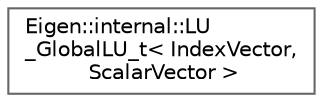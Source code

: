 digraph "Graphical Class Hierarchy"
{
 // LATEX_PDF_SIZE
  bgcolor="transparent";
  edge [fontname=Helvetica,fontsize=10,labelfontname=Helvetica,labelfontsize=10];
  node [fontname=Helvetica,fontsize=10,shape=box,height=0.2,width=0.4];
  rankdir="LR";
  Node0 [id="Node000000",label="Eigen::internal::LU\l_GlobalLU_t\< IndexVector,\l ScalarVector \>",height=0.2,width=0.4,color="grey40", fillcolor="white", style="filled",URL="$structEigen_1_1internal_1_1LU__GlobalLU__t.html",tooltip=" "];
}
